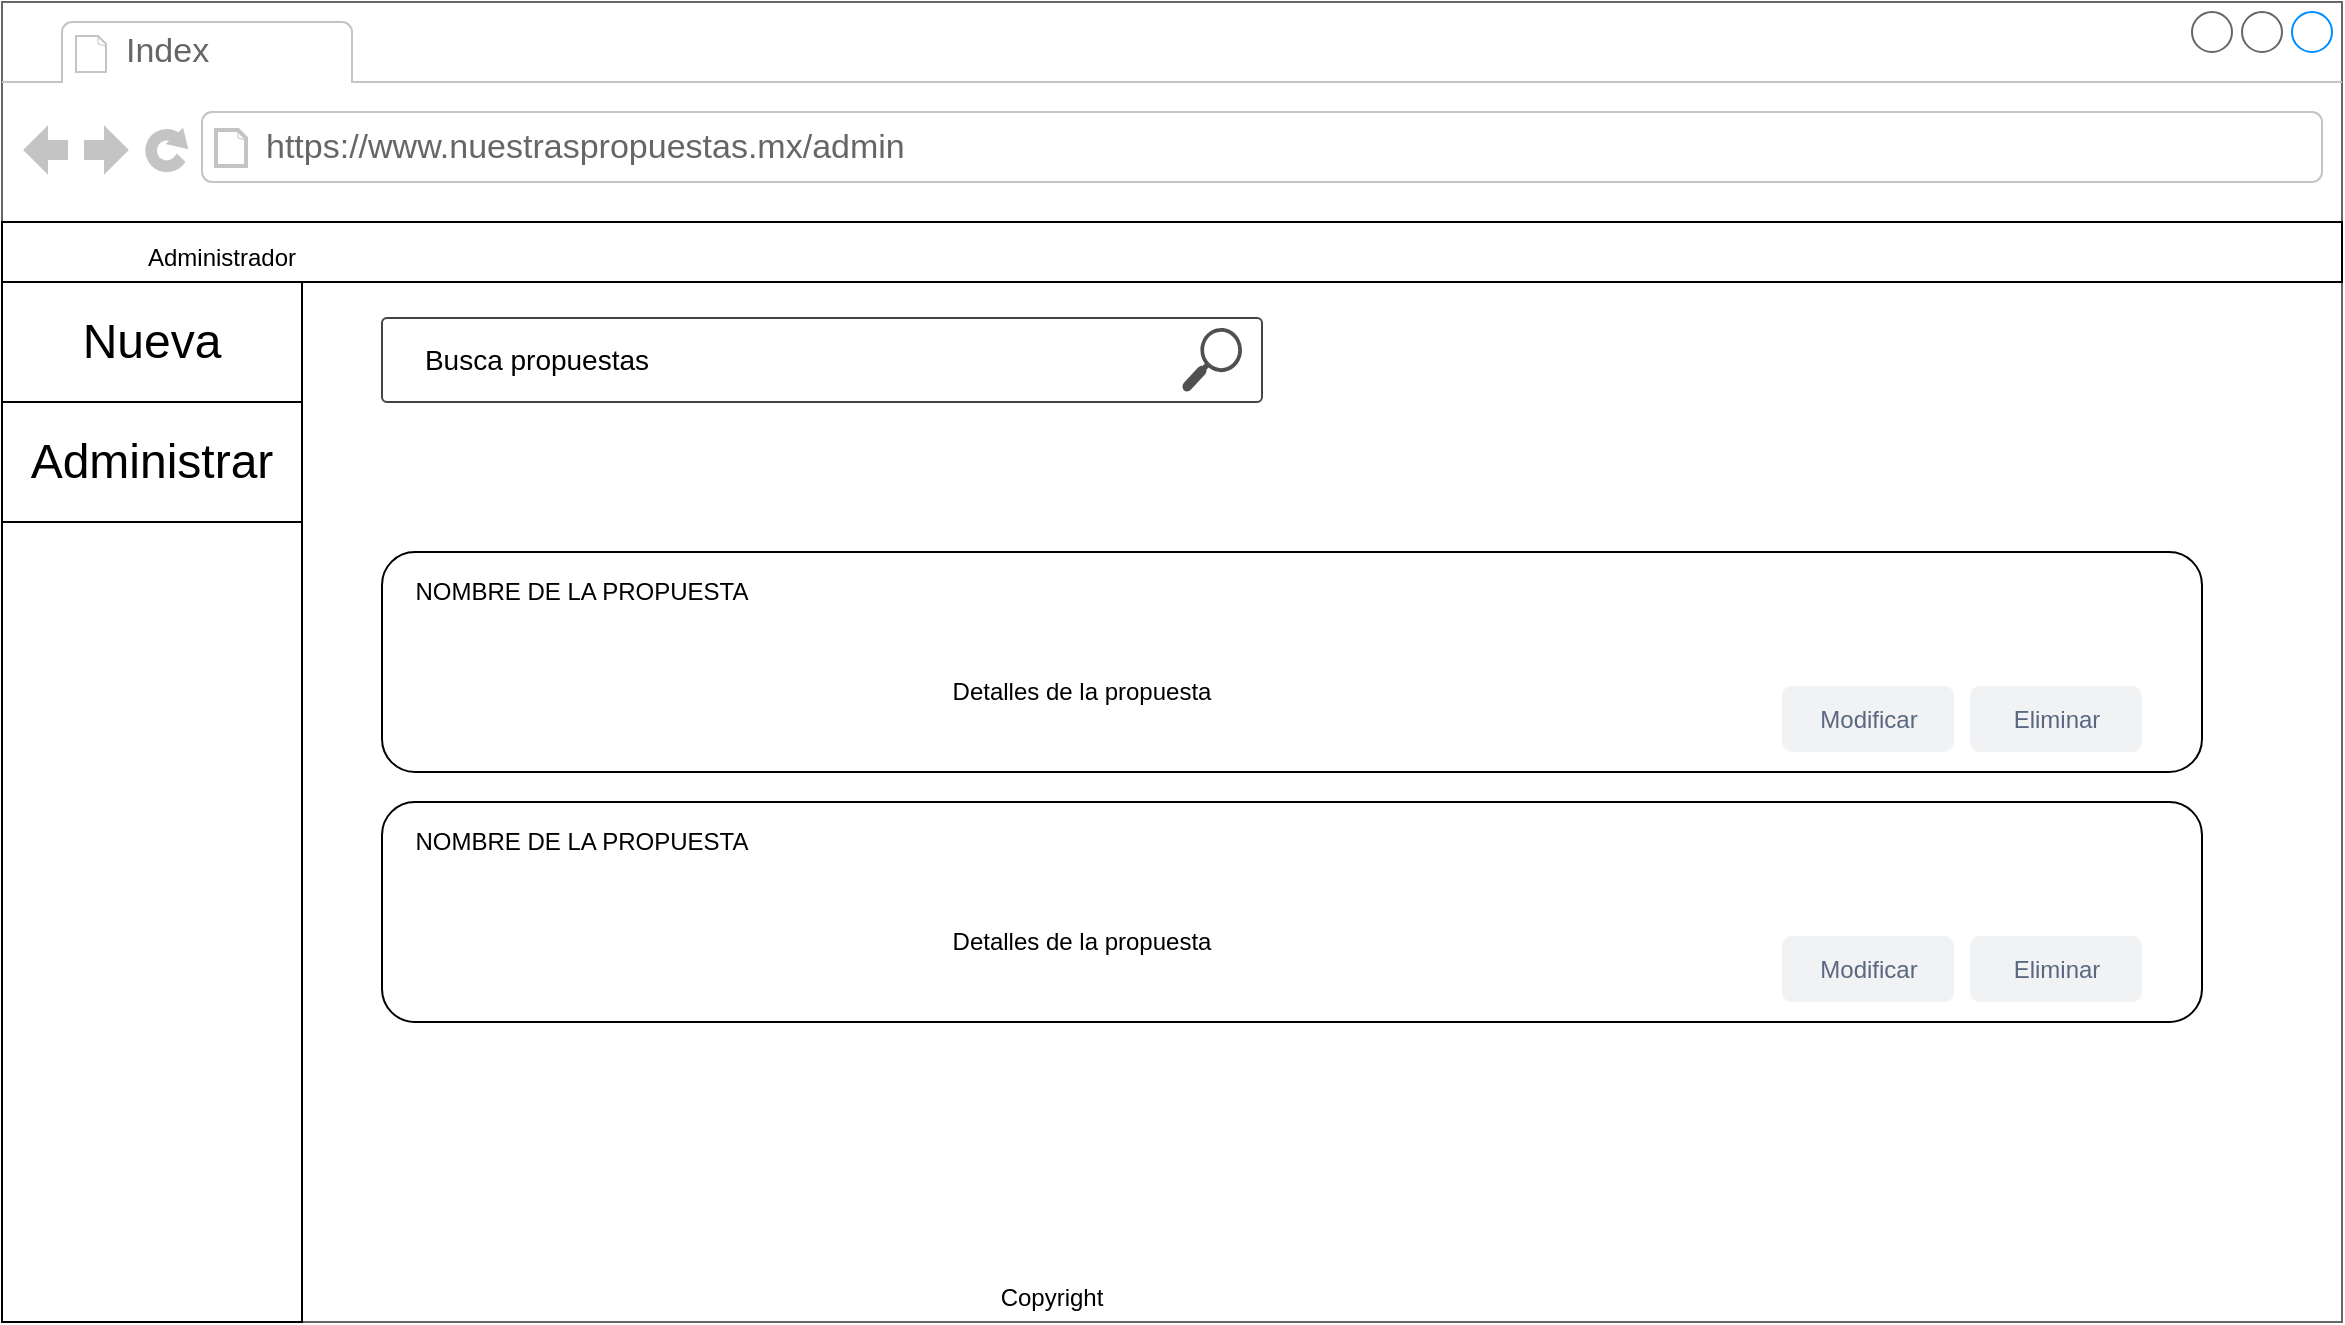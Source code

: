 <mxfile version="15.5.0" type="device"><diagram name="Page-1" id="2cc2dc42-3aac-f2a9-1cec-7a8b7cbee084"><mxGraphModel dx="1662" dy="1644" grid="1" gridSize="10" guides="1" tooltips="1" connect="1" arrows="1" fold="1" page="1" pageScale="1" pageWidth="1100" pageHeight="850" background="none" math="0" shadow="0"><root><mxCell id="0"/><mxCell id="1" parent="0"/><mxCell id="7026571954dc6520-1" value="" style="strokeWidth=1;shadow=0;dashed=0;align=center;html=1;shape=mxgraph.mockup.containers.browserWindow;rSize=0;strokeColor=#666666;mainText=,;recursiveResize=0;rounded=0;labelBackgroundColor=none;fontFamily=Verdana;fontSize=12" parent="1" vertex="1"><mxGeometry x="290" y="-60" width="1170" height="660" as="geometry"/></mxCell><mxCell id="7026571954dc6520-2" value="Index" style="strokeWidth=1;shadow=0;dashed=0;align=center;html=1;shape=mxgraph.mockup.containers.anchor;fontSize=17;fontColor=#666666;align=left;" parent="7026571954dc6520-1" vertex="1"><mxGeometry x="60" y="12" width="110" height="26" as="geometry"/></mxCell><mxCell id="7026571954dc6520-3" value="https://www.nuestraspropuestas.mx/admin" style="strokeWidth=1;shadow=0;dashed=0;align=center;html=1;shape=mxgraph.mockup.containers.anchor;rSize=0;fontSize=17;fontColor=#666666;align=left;" parent="7026571954dc6520-1" vertex="1"><mxGeometry x="130" y="60" width="250" height="26" as="geometry"/></mxCell><mxCell id="ZSDt88QShG73yht3U2Xj-8" value="" style="rounded=0;whiteSpace=wrap;html=1;" parent="7026571954dc6520-1" vertex="1"><mxGeometry y="110" width="1170" height="30" as="geometry"/></mxCell><mxCell id="ZSDt88QShG73yht3U2Xj-9" value="Administrador" style="text;html=1;strokeColor=none;fillColor=none;align=center;verticalAlign=middle;whiteSpace=wrap;rounded=0;" parent="7026571954dc6520-1" vertex="1"><mxGeometry x="30" y="115" width="160" height="25" as="geometry"/></mxCell><mxCell id="ZSDt88QShG73yht3U2Xj-27" value="Copyright" style="text;html=1;strokeColor=none;fillColor=none;align=center;verticalAlign=middle;whiteSpace=wrap;rounded=0;" parent="7026571954dc6520-1" vertex="1"><mxGeometry x="445" y="635" width="160" height="25" as="geometry"/></mxCell><mxCell id="FzZsXjjjhVcP9BP0xEqN-6" value="" style="rounded=0;whiteSpace=wrap;html=1;fontSize=24;" vertex="1" parent="7026571954dc6520-1"><mxGeometry y="140" width="150" height="520" as="geometry"/></mxCell><mxCell id="FzZsXjjjhVcP9BP0xEqN-7" value="Nueva" style="rounded=0;whiteSpace=wrap;html=1;fontSize=24;" vertex="1" parent="7026571954dc6520-1"><mxGeometry y="140" width="150" height="60" as="geometry"/></mxCell><mxCell id="FzZsXjjjhVcP9BP0xEqN-8" value="Administrar" style="rounded=0;whiteSpace=wrap;html=1;fontSize=24;" vertex="1" parent="7026571954dc6520-1"><mxGeometry y="200" width="150" height="60" as="geometry"/></mxCell><mxCell id="FzZsXjjjhVcP9BP0xEqN-11" value="" style="rounded=1;whiteSpace=wrap;html=1;" vertex="1" parent="7026571954dc6520-1"><mxGeometry x="190" y="275" width="910" height="110" as="geometry"/></mxCell><mxCell id="FzZsXjjjhVcP9BP0xEqN-12" value="NOMBRE DE LA PROPUESTA" style="text;html=1;strokeColor=none;fillColor=none;align=center;verticalAlign=middle;whiteSpace=wrap;rounded=0;" vertex="1" parent="7026571954dc6520-1"><mxGeometry x="200" y="275" width="180" height="40" as="geometry"/></mxCell><mxCell id="FzZsXjjjhVcP9BP0xEqN-13" value="Detalles de la propuesta" style="text;html=1;strokeColor=none;fillColor=none;align=center;verticalAlign=middle;whiteSpace=wrap;rounded=0;" vertex="1" parent="7026571954dc6520-1"><mxGeometry x="200" y="315" width="680" height="60" as="geometry"/></mxCell><mxCell id="FzZsXjjjhVcP9BP0xEqN-14" value="Eliminar" style="rounded=1;fillColor=#F1F2F4;align=center;strokeColor=none;html=1;fontColor=#596780;fontSize=12;sketch=0;" vertex="1" parent="7026571954dc6520-1"><mxGeometry x="984" y="342" width="86" height="33" as="geometry"/></mxCell><mxCell id="FzZsXjjjhVcP9BP0xEqN-15" value="&lt;font style=&quot;font-size: 14px&quot;&gt;&amp;nbsp; &amp;nbsp; &amp;nbsp;Busca propuestas&lt;/font&gt;" style="strokeWidth=1;html=1;shadow=0;dashed=0;shape=mxgraph.ios.iTextInput;strokeColor=#444444;buttonText=;fontSize=8;whiteSpace=wrap;align=left;" vertex="1" parent="7026571954dc6520-1"><mxGeometry x="190" y="158" width="440" height="42" as="geometry"/></mxCell><mxCell id="FzZsXjjjhVcP9BP0xEqN-16" value="" style="sketch=0;pointerEvents=1;shadow=0;dashed=0;html=1;strokeColor=none;fillColor=#505050;labelPosition=center;verticalLabelPosition=bottom;verticalAlign=top;outlineConnect=0;align=center;shape=mxgraph.office.concepts.search;" vertex="1" parent="7026571954dc6520-1"><mxGeometry x="590" y="163" width="30" height="32" as="geometry"/></mxCell><mxCell id="FzZsXjjjhVcP9BP0xEqN-32" value="Modificar" style="rounded=1;fillColor=#F1F2F4;align=center;strokeColor=none;html=1;fontColor=#596780;fontSize=12;sketch=0;" vertex="1" parent="7026571954dc6520-1"><mxGeometry x="890" y="342" width="86" height="33" as="geometry"/></mxCell><mxCell id="FzZsXjjjhVcP9BP0xEqN-33" value="" style="rounded=1;whiteSpace=wrap;html=1;" vertex="1" parent="7026571954dc6520-1"><mxGeometry x="190" y="400" width="910" height="110" as="geometry"/></mxCell><mxCell id="FzZsXjjjhVcP9BP0xEqN-34" value="NOMBRE DE LA PROPUESTA" style="text;html=1;strokeColor=none;fillColor=none;align=center;verticalAlign=middle;whiteSpace=wrap;rounded=0;" vertex="1" parent="7026571954dc6520-1"><mxGeometry x="200" y="400" width="180" height="40" as="geometry"/></mxCell><mxCell id="FzZsXjjjhVcP9BP0xEqN-35" value="Detalles de la propuesta" style="text;html=1;strokeColor=none;fillColor=none;align=center;verticalAlign=middle;whiteSpace=wrap;rounded=0;" vertex="1" parent="7026571954dc6520-1"><mxGeometry x="200" y="440" width="680" height="60" as="geometry"/></mxCell><mxCell id="FzZsXjjjhVcP9BP0xEqN-36" value="Eliminar" style="rounded=1;fillColor=#F1F2F4;align=center;strokeColor=none;html=1;fontColor=#596780;fontSize=12;sketch=0;" vertex="1" parent="7026571954dc6520-1"><mxGeometry x="984" y="467" width="86" height="33" as="geometry"/></mxCell><mxCell id="FzZsXjjjhVcP9BP0xEqN-37" value="Modificar" style="rounded=1;fillColor=#F1F2F4;align=center;strokeColor=none;html=1;fontColor=#596780;fontSize=12;sketch=0;" vertex="1" parent="7026571954dc6520-1"><mxGeometry x="890" y="467" width="86" height="33" as="geometry"/></mxCell></root></mxGraphModel></diagram></mxfile>
